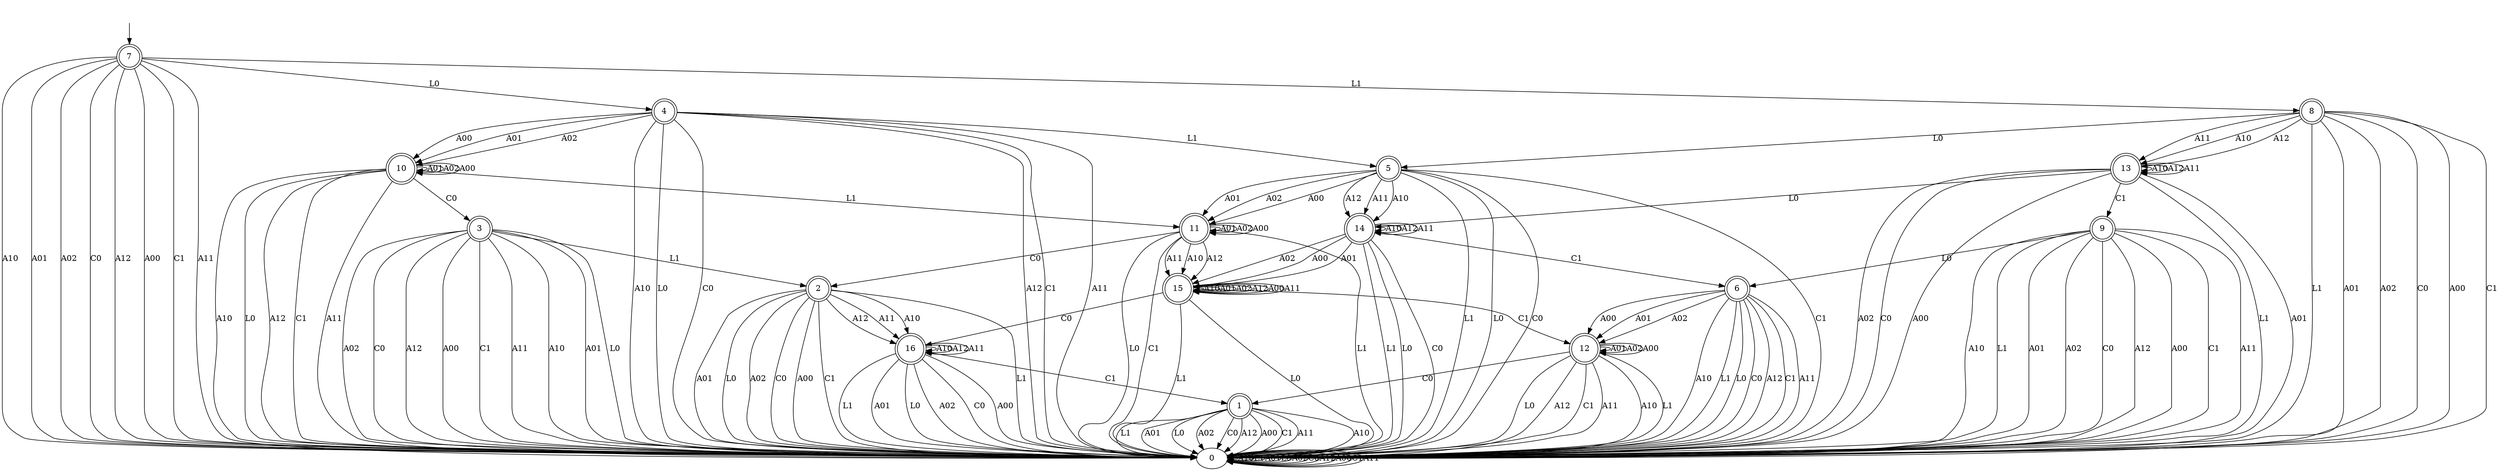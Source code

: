 digraph "data/our_models/magento_2_3_m" {
0 [label=0];
1 [label=1, shape=doublecircle];
2 [label=2, shape=doublecircle];
3 [label=3, shape=doublecircle];
4 [label=4, shape=doublecircle];
5 [label=5, shape=doublecircle];
6 [label=6, shape=doublecircle];
7 [label=7, shape=doublecircle];
8 [label=8, shape=doublecircle];
9 [label=9, shape=doublecircle];
10 [label=10, shape=doublecircle];
11 [label=11, shape=doublecircle];
12 [label=12, shape=doublecircle];
13 [label=13, shape=doublecircle];
14 [label=14, shape=doublecircle];
15 [label=15, shape=doublecircle];
16 [label=16, shape=doublecircle];
0 -> 0  [label=A10];
0 -> 0  [label=L1];
0 -> 0  [label=A01];
0 -> 0  [label=L0];
0 -> 0  [label=A02];
0 -> 0  [label=C0];
0 -> 0  [label=A12];
0 -> 0  [label=A00];
0 -> 0  [label=C1];
0 -> 0  [label=A11];
1 -> 0  [label=A10];
1 -> 0  [label=L1];
1 -> 0  [label=A01];
1 -> 0  [label=L0];
1 -> 0  [label=A02];
1 -> 0  [label=C0];
1 -> 0  [label=A12];
1 -> 0  [label=A00];
1 -> 0  [label=C1];
1 -> 0  [label=A11];
2 -> 16  [label=A10];
2 -> 0  [label=L1];
2 -> 0  [label=A01];
2 -> 0  [label=L0];
2 -> 0  [label=A02];
2 -> 0  [label=C0];
2 -> 16  [label=A12];
2 -> 0  [label=A00];
2 -> 0  [label=C1];
2 -> 16  [label=A11];
3 -> 0  [label=A10];
3 -> 2  [label=L1];
3 -> 0  [label=A01];
3 -> 0  [label=L0];
3 -> 0  [label=A02];
3 -> 0  [label=C0];
3 -> 0  [label=A12];
3 -> 0  [label=A00];
3 -> 0  [label=C1];
3 -> 0  [label=A11];
4 -> 0  [label=A10];
4 -> 5  [label=L1];
4 -> 10  [label=A01];
4 -> 0  [label=L0];
4 -> 10  [label=A02];
4 -> 0  [label=C0];
4 -> 0  [label=A12];
4 -> 10  [label=A00];
4 -> 0  [label=C1];
4 -> 0  [label=A11];
5 -> 14  [label=A10];
5 -> 0  [label=L1];
5 -> 11  [label=A01];
5 -> 0  [label=L0];
5 -> 11  [label=A02];
5 -> 0  [label=C0];
5 -> 14  [label=A12];
5 -> 11  [label=A00];
5 -> 0  [label=C1];
5 -> 14  [label=A11];
6 -> 0  [label=A10];
6 -> 0  [label=L1];
6 -> 12  [label=A01];
6 -> 0  [label=L0];
6 -> 12  [label=A02];
6 -> 0  [label=C0];
6 -> 0  [label=A12];
6 -> 12  [label=A00];
6 -> 0  [label=C1];
6 -> 0  [label=A11];
7 -> 0  [label=A10];
7 -> 8  [label=L1];
7 -> 0  [label=A01];
7 -> 4  [label=L0];
7 -> 0  [label=A02];
7 -> 0  [label=C0];
7 -> 0  [label=A12];
7 -> 0  [label=A00];
7 -> 0  [label=C1];
7 -> 0  [label=A11];
8 -> 13  [label=A10];
8 -> 0  [label=L1];
8 -> 0  [label=A01];
8 -> 5  [label=L0];
8 -> 0  [label=A02];
8 -> 0  [label=C0];
8 -> 13  [label=A12];
8 -> 0  [label=A00];
8 -> 0  [label=C1];
8 -> 13  [label=A11];
9 -> 0  [label=A10];
9 -> 0  [label=L1];
9 -> 0  [label=A01];
9 -> 6  [label=L0];
9 -> 0  [label=A02];
9 -> 0  [label=C0];
9 -> 0  [label=A12];
9 -> 0  [label=A00];
9 -> 0  [label=C1];
9 -> 0  [label=A11];
10 -> 0  [label=A10];
10 -> 11  [label=L1];
10 -> 10  [label=A01];
10 -> 0  [label=L0];
10 -> 10  [label=A02];
10 -> 3  [label=C0];
10 -> 0  [label=A12];
10 -> 10  [label=A00];
10 -> 0  [label=C1];
10 -> 0  [label=A11];
11 -> 15  [label=A10];
11 -> 0  [label=L1];
11 -> 11  [label=A01];
11 -> 0  [label=L0];
11 -> 11  [label=A02];
11 -> 2  [label=C0];
11 -> 15  [label=A12];
11 -> 11  [label=A00];
11 -> 0  [label=C1];
11 -> 15  [label=A11];
12 -> 0  [label=A10];
12 -> 0  [label=L1];
12 -> 12  [label=A01];
12 -> 0  [label=L0];
12 -> 12  [label=A02];
12 -> 1  [label=C0];
12 -> 0  [label=A12];
12 -> 12  [label=A00];
12 -> 0  [label=C1];
12 -> 0  [label=A11];
13 -> 13  [label=A10];
13 -> 0  [label=L1];
13 -> 0  [label=A01];
13 -> 14  [label=L0];
13 -> 0  [label=A02];
13 -> 0  [label=C0];
13 -> 13  [label=A12];
13 -> 0  [label=A00];
13 -> 9  [label=C1];
13 -> 13  [label=A11];
14 -> 14  [label=A10];
14 -> 0  [label=L1];
14 -> 15  [label=A01];
14 -> 0  [label=L0];
14 -> 15  [label=A02];
14 -> 0  [label=C0];
14 -> 14  [label=A12];
14 -> 15  [label=A00];
14 -> 6  [label=C1];
14 -> 14  [label=A11];
15 -> 15  [label=A10];
15 -> 0  [label=L1];
15 -> 15  [label=A01];
15 -> 0  [label=L0];
15 -> 15  [label=A02];
15 -> 16  [label=C0];
15 -> 15  [label=A12];
15 -> 15  [label=A00];
15 -> 12  [label=C1];
15 -> 15  [label=A11];
16 -> 16  [label=A10];
16 -> 0  [label=L1];
16 -> 0  [label=A01];
16 -> 0  [label=L0];
16 -> 0  [label=A02];
16 -> 0  [label=C0];
16 -> 16  [label=A12];
16 -> 0  [label=A00];
16 -> 1  [label=C1];
16 -> 16  [label=A11];
__start0 [label="", shape=none];
__start0 -> 7  [label=""];
}
